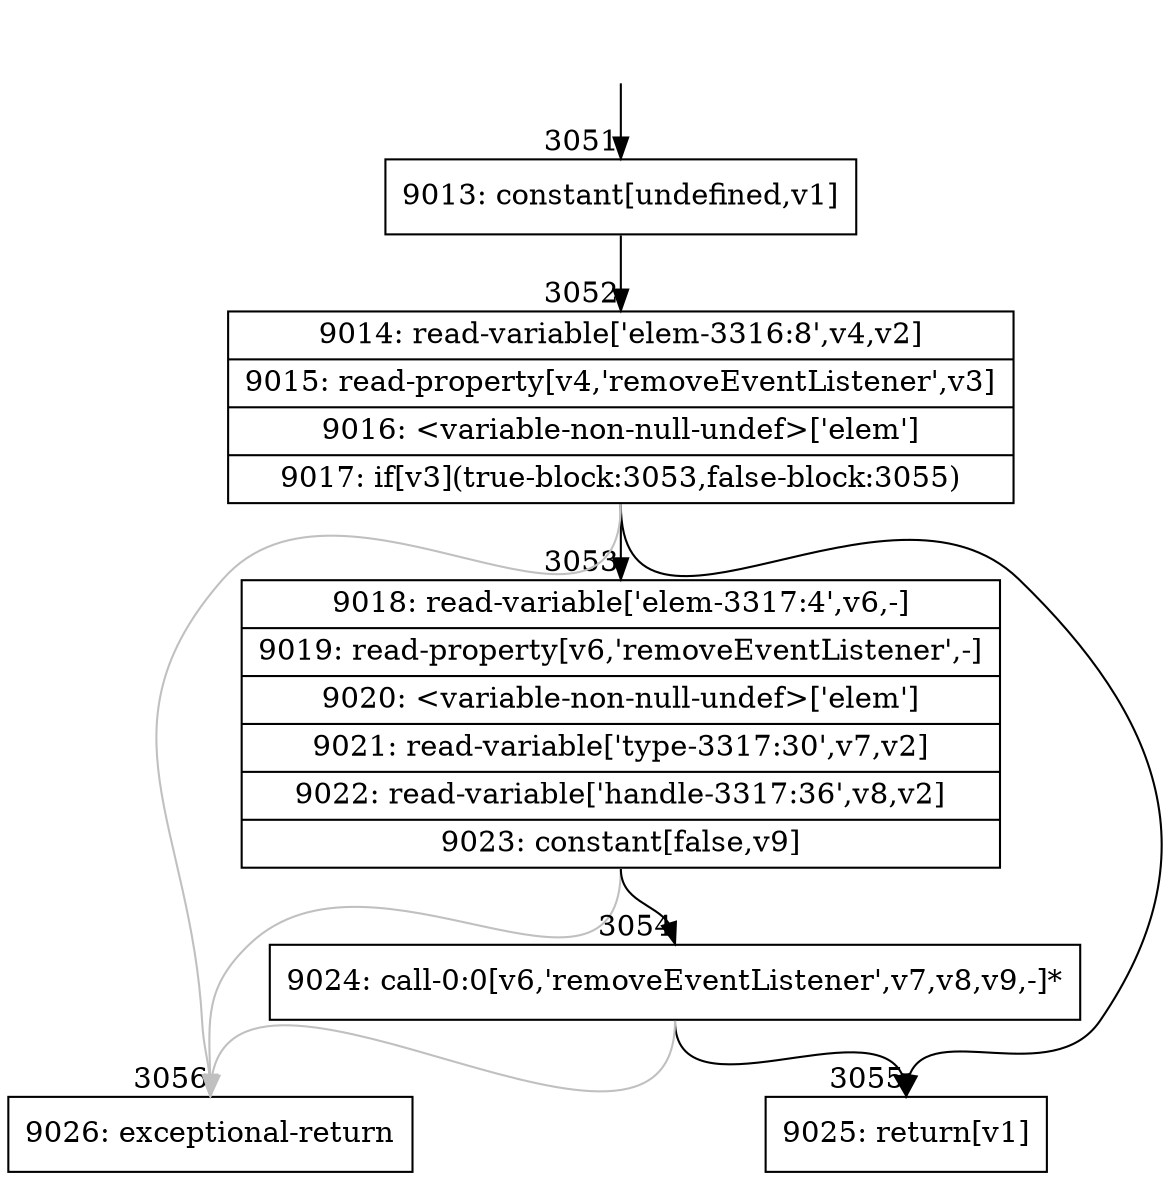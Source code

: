 digraph {
rankdir="TD"
BB_entry185[shape=none,label=""];
BB_entry185 -> BB3051 [tailport=s, headport=n, headlabel="    3051"]
BB3051 [shape=record label="{9013: constant[undefined,v1]}" ] 
BB3051 -> BB3052 [tailport=s, headport=n, headlabel="      3052"]
BB3052 [shape=record label="{9014: read-variable['elem-3316:8',v4,v2]|9015: read-property[v4,'removeEventListener',v3]|9016: \<variable-non-null-undef\>['elem']|9017: if[v3](true-block:3053,false-block:3055)}" ] 
BB3052 -> BB3053 [tailport=s, headport=n, headlabel="      3053"]
BB3052 -> BB3055 [tailport=s, headport=n, headlabel="      3055"]
BB3052 -> BB3056 [tailport=s, headport=n, color=gray, headlabel="      3056"]
BB3053 [shape=record label="{9018: read-variable['elem-3317:4',v6,-]|9019: read-property[v6,'removeEventListener',-]|9020: \<variable-non-null-undef\>['elem']|9021: read-variable['type-3317:30',v7,v2]|9022: read-variable['handle-3317:36',v8,v2]|9023: constant[false,v9]}" ] 
BB3053 -> BB3054 [tailport=s, headport=n, headlabel="      3054"]
BB3053 -> BB3056 [tailport=s, headport=n, color=gray]
BB3054 [shape=record label="{9024: call-0:0[v6,'removeEventListener',v7,v8,v9,-]*}" ] 
BB3054 -> BB3055 [tailport=s, headport=n]
BB3054 -> BB3056 [tailport=s, headport=n, color=gray]
BB3055 [shape=record label="{9025: return[v1]}" ] 
BB3056 [shape=record label="{9026: exceptional-return}" ] 
}
